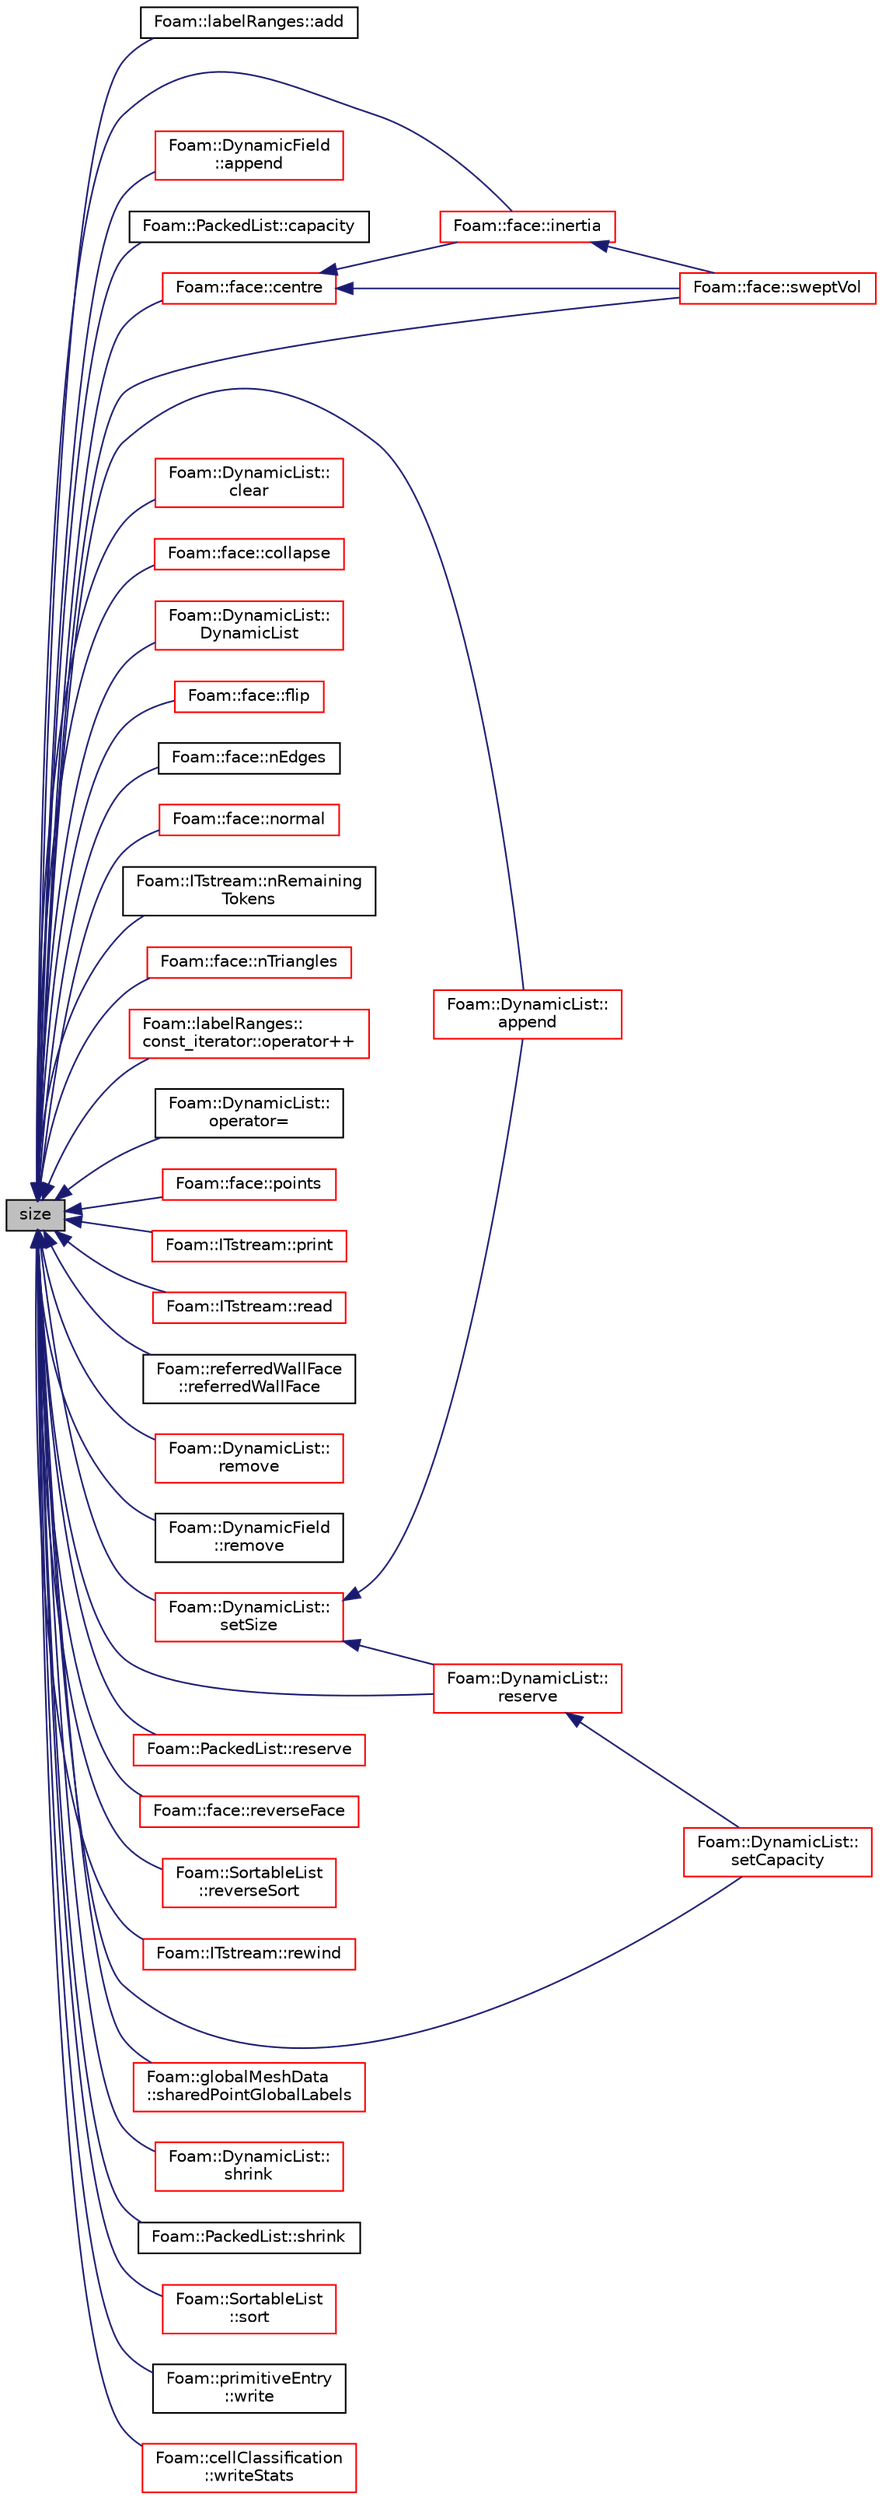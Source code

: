 digraph "size"
{
  bgcolor="transparent";
  edge [fontname="Helvetica",fontsize="10",labelfontname="Helvetica",labelfontsize="10"];
  node [fontname="Helvetica",fontsize="10",shape=record];
  rankdir="LR";
  Node1 [label="size",height=0.2,width=0.4,color="black", fillcolor="grey75", style="filled", fontcolor="black"];
  Node1 -> Node2 [dir="back",color="midnightblue",fontsize="10",style="solid",fontname="Helvetica"];
  Node2 [label="Foam::labelRanges::add",height=0.2,width=0.4,color="black",URL="$a01253.html#a2a9b5231256cea35a9d3851f2d1bb9fc",tooltip="Add the range to the list. "];
  Node1 -> Node3 [dir="back",color="midnightblue",fontsize="10",style="solid",fontname="Helvetica"];
  Node3 [label="Foam::DynamicList::\lappend",height=0.2,width=0.4,color="red",URL="$a00603.html#a7b67b42af715604376ad63a681dee6d8",tooltip="Append an element at the end of the list. "];
  Node1 -> Node4 [dir="back",color="midnightblue",fontsize="10",style="solid",fontname="Helvetica"];
  Node4 [label="Foam::DynamicField\l::append",height=0.2,width=0.4,color="red",URL="$a00596.html#a13502d5ef5b1f4dd51744972bd50c759",tooltip="Append an element at the end of the list. "];
  Node1 -> Node5 [dir="back",color="midnightblue",fontsize="10",style="solid",fontname="Helvetica"];
  Node5 [label="Foam::PackedList::capacity",height=0.2,width=0.4,color="black",URL="$a01757.html#ae1423bc22aed311d9d6a1f64edd40428",tooltip="The number of elements that can be stored before reallocating. "];
  Node1 -> Node6 [dir="back",color="midnightblue",fontsize="10",style="solid",fontname="Helvetica"];
  Node6 [label="Foam::face::centre",height=0.2,width=0.4,color="red",URL="$a00714.html#ae686335a8e426b97037d6845043b7151",tooltip="Centre point of face. "];
  Node6 -> Node7 [dir="back",color="midnightblue",fontsize="10",style="solid",fontname="Helvetica"];
  Node7 [label="Foam::face::inertia",height=0.2,width=0.4,color="red",URL="$a00714.html#a38e92242b757bbe85380e5641c80449f",tooltip="Return the inertia tensor, with optional reference. "];
  Node7 -> Node8 [dir="back",color="midnightblue",fontsize="10",style="solid",fontname="Helvetica"];
  Node8 [label="Foam::face::sweptVol",height=0.2,width=0.4,color="red",URL="$a00714.html#a7e58cea31a613e714852ea57fb38651f",tooltip="Return the volume swept out by the face when its points move. "];
  Node6 -> Node8 [dir="back",color="midnightblue",fontsize="10",style="solid",fontname="Helvetica"];
  Node1 -> Node9 [dir="back",color="midnightblue",fontsize="10",style="solid",fontname="Helvetica"];
  Node9 [label="Foam::DynamicList::\lclear",height=0.2,width=0.4,color="red",URL="$a00603.html#ac8bb3912a3ce86b15842e79d0b421204",tooltip="Clear the addressed list, i.e. set the size to zero. "];
  Node1 -> Node10 [dir="back",color="midnightblue",fontsize="10",style="solid",fontname="Helvetica"];
  Node10 [label="Foam::face::collapse",height=0.2,width=0.4,color="red",URL="$a00714.html#aa7b180812fb980c853b0897c503211fe",tooltip="Collapse face by removing duplicate point labels. "];
  Node1 -> Node11 [dir="back",color="midnightblue",fontsize="10",style="solid",fontname="Helvetica"];
  Node11 [label="Foam::DynamicList::\lDynamicList",height=0.2,width=0.4,color="red",URL="$a00603.html#ab5ff0cfc506490806255b55569034337",tooltip="Construct null. "];
  Node1 -> Node12 [dir="back",color="midnightblue",fontsize="10",style="solid",fontname="Helvetica"];
  Node12 [label="Foam::face::flip",height=0.2,width=0.4,color="red",URL="$a00714.html#a126cb0362ae2e7935520fb27343bad31",tooltip="Flip the face in-place. "];
  Node1 -> Node7 [dir="back",color="midnightblue",fontsize="10",style="solid",fontname="Helvetica"];
  Node1 -> Node13 [dir="back",color="midnightblue",fontsize="10",style="solid",fontname="Helvetica"];
  Node13 [label="Foam::face::nEdges",height=0.2,width=0.4,color="black",URL="$a00714.html#a0deb9aded05cf54f9d538cf9d97c6b0f",tooltip="Return number of edges. "];
  Node1 -> Node14 [dir="back",color="midnightblue",fontsize="10",style="solid",fontname="Helvetica"];
  Node14 [label="Foam::face::normal",height=0.2,width=0.4,color="red",URL="$a00714.html#ae99e873366a39dc9e3180b3f15d653ab",tooltip="Vector normal; magnitude is equal to area of face. "];
  Node1 -> Node15 [dir="back",color="midnightblue",fontsize="10",style="solid",fontname="Helvetica"];
  Node15 [label="Foam::ITstream::nRemaining\lTokens",height=0.2,width=0.4,color="black",URL="$a01215.html#a361347b902fe9b0fd6ca622f0ddb895b",tooltip="Return the number of remaining tokens. "];
  Node1 -> Node16 [dir="back",color="midnightblue",fontsize="10",style="solid",fontname="Helvetica"];
  Node16 [label="Foam::face::nTriangles",height=0.2,width=0.4,color="red",URL="$a00714.html#adf12beb51bcfe12477e066681cf0ac80",tooltip="Number of triangles after splitting. "];
  Node1 -> Node17 [dir="back",color="midnightblue",fontsize="10",style="solid",fontname="Helvetica"];
  Node17 [label="Foam::labelRanges::\lconst_iterator::operator++",height=0.2,width=0.4,color="red",URL="$a00355.html#a3be3ab703b1dbf5ae8f95a5e693a2ba9"];
  Node1 -> Node18 [dir="back",color="midnightblue",fontsize="10",style="solid",fontname="Helvetica"];
  Node18 [label="Foam::DynamicList::\loperator=",height=0.2,width=0.4,color="black",URL="$a00603.html#af07f8836d0a98573e7e01be2b17e0f48",tooltip="Assignment from DynamicList. "];
  Node1 -> Node19 [dir="back",color="midnightblue",fontsize="10",style="solid",fontname="Helvetica"];
  Node19 [label="Foam::face::points",height=0.2,width=0.4,color="red",URL="$a00714.html#a98072f1d3cf6a755db9ff8c6512dc04e",tooltip="Return the points corresponding to this face. "];
  Node1 -> Node20 [dir="back",color="midnightblue",fontsize="10",style="solid",fontname="Helvetica"];
  Node20 [label="Foam::ITstream::print",height=0.2,width=0.4,color="red",URL="$a01215.html#a396408e517abe1f8cae9d2844a18ad1e",tooltip="Print description of IOstream to Ostream. "];
  Node1 -> Node21 [dir="back",color="midnightblue",fontsize="10",style="solid",fontname="Helvetica"];
  Node21 [label="Foam::ITstream::read",height=0.2,width=0.4,color="red",URL="$a01215.html#a3d4b02e5b143d1a4ba9a5b34f11b4ed1",tooltip="Return next token from stream. "];
  Node1 -> Node22 [dir="back",color="midnightblue",fontsize="10",style="solid",fontname="Helvetica"];
  Node22 [label="Foam::referredWallFace\l::referredWallFace",height=0.2,width=0.4,color="black",URL="$a02109.html#a64a1bb2e43f51dd720512ca100773e09",tooltip="Construct from components. "];
  Node1 -> Node23 [dir="back",color="midnightblue",fontsize="10",style="solid",fontname="Helvetica"];
  Node23 [label="Foam::DynamicList::\lremove",height=0.2,width=0.4,color="red",URL="$a00603.html#a11a92c7c8e39f3f023c3bcca1e5297f0",tooltip="Remove and return the top element. "];
  Node1 -> Node24 [dir="back",color="midnightblue",fontsize="10",style="solid",fontname="Helvetica"];
  Node24 [label="Foam::DynamicField\l::remove",height=0.2,width=0.4,color="black",URL="$a00596.html#a11a92c7c8e39f3f023c3bcca1e5297f0",tooltip="Remove and return the top element. "];
  Node1 -> Node25 [dir="back",color="midnightblue",fontsize="10",style="solid",fontname="Helvetica"];
  Node25 [label="Foam::DynamicList::\lreserve",height=0.2,width=0.4,color="red",URL="$a00603.html#a7294bcb6d8983466db362b4acf6e72ec",tooltip="Reserve allocation space for at least this size. "];
  Node25 -> Node26 [dir="back",color="midnightblue",fontsize="10",style="solid",fontname="Helvetica"];
  Node26 [label="Foam::DynamicList::\lsetCapacity",height=0.2,width=0.4,color="red",URL="$a00603.html#a3769bf93f15609625d62b693c566bcd1",tooltip="Alter the size of the underlying storage. "];
  Node1 -> Node27 [dir="back",color="midnightblue",fontsize="10",style="solid",fontname="Helvetica"];
  Node27 [label="Foam::PackedList::reserve",height=0.2,width=0.4,color="red",URL="$a01757.html#a7294bcb6d8983466db362b4acf6e72ec",tooltip="Reserve allocation space for at least this size. "];
  Node1 -> Node28 [dir="back",color="midnightblue",fontsize="10",style="solid",fontname="Helvetica"];
  Node28 [label="Foam::face::reverseFace",height=0.2,width=0.4,color="red",URL="$a00714.html#a9a8f9d432a30b6bd21e700f7d5ed1168",tooltip="Return face with reverse direction. "];
  Node1 -> Node29 [dir="back",color="midnightblue",fontsize="10",style="solid",fontname="Helvetica"];
  Node29 [label="Foam::SortableList\l::reverseSort",height=0.2,width=0.4,color="red",URL="$a02385.html#a9ce3c2209a04ed8ea34d7b82ce913219",tooltip="Reverse (stable) sort the list. "];
  Node1 -> Node30 [dir="back",color="midnightblue",fontsize="10",style="solid",fontname="Helvetica"];
  Node30 [label="Foam::ITstream::rewind",height=0.2,width=0.4,color="red",URL="$a01215.html#a05672413dc96a628155fb940ab50362d",tooltip="Rewind and return the stream so that it may be read again. "];
  Node1 -> Node26 [dir="back",color="midnightblue",fontsize="10",style="solid",fontname="Helvetica"];
  Node1 -> Node31 [dir="back",color="midnightblue",fontsize="10",style="solid",fontname="Helvetica"];
  Node31 [label="Foam::DynamicList::\lsetSize",height=0.2,width=0.4,color="red",URL="$a00603.html#aedb985ffeaf1bdbfeccc2a8730405703",tooltip="Alter the addressed list size. "];
  Node31 -> Node3 [dir="back",color="midnightblue",fontsize="10",style="solid",fontname="Helvetica"];
  Node31 -> Node25 [dir="back",color="midnightblue",fontsize="10",style="solid",fontname="Helvetica"];
  Node1 -> Node32 [dir="back",color="midnightblue",fontsize="10",style="solid",fontname="Helvetica"];
  Node32 [label="Foam::globalMeshData\l::sharedPointGlobalLabels",height=0.2,width=0.4,color="red",URL="$a00933.html#ad792c3d93b64d7531318acf72417f30c",tooltip="Return shared point global labels. Tries to read. "];
  Node1 -> Node33 [dir="back",color="midnightblue",fontsize="10",style="solid",fontname="Helvetica"];
  Node33 [label="Foam::DynamicList::\lshrink",height=0.2,width=0.4,color="red",URL="$a00603.html#a88964e734acd91f096c914d0cc5a6e75",tooltip="Shrink the allocated space to the number of elements used. "];
  Node1 -> Node34 [dir="back",color="midnightblue",fontsize="10",style="solid",fontname="Helvetica"];
  Node34 [label="Foam::PackedList::shrink",height=0.2,width=0.4,color="black",URL="$a01757.html#a14dbce2ca2fb7da194a2bbc0628fdfed",tooltip="Shrink the allocated space to what is actually used. "];
  Node1 -> Node35 [dir="back",color="midnightblue",fontsize="10",style="solid",fontname="Helvetica"];
  Node35 [label="Foam::SortableList\l::sort",height=0.2,width=0.4,color="red",URL="$a02385.html#a47fdc9eea42b6975cdc835bb2e08810e",tooltip="(stable) sort the list (if changed after construction time) "];
  Node1 -> Node8 [dir="back",color="midnightblue",fontsize="10",style="solid",fontname="Helvetica"];
  Node1 -> Node36 [dir="back",color="midnightblue",fontsize="10",style="solid",fontname="Helvetica"];
  Node36 [label="Foam::primitiveEntry\l::write",height=0.2,width=0.4,color="black",URL="$a01968.html#aabe3ca6c5535c5216fad0a8da611489e",tooltip="Write, optionally with contents only (no keyword, etc) "];
  Node1 -> Node37 [dir="back",color="midnightblue",fontsize="10",style="solid",fontname="Helvetica"];
  Node37 [label="Foam::cellClassification\l::writeStats",height=0.2,width=0.4,color="red",URL="$a00210.html#a3852b36537f6220c4fc7f55769fc0f13",tooltip="Write statistics on cell types to Ostream. "];
}
